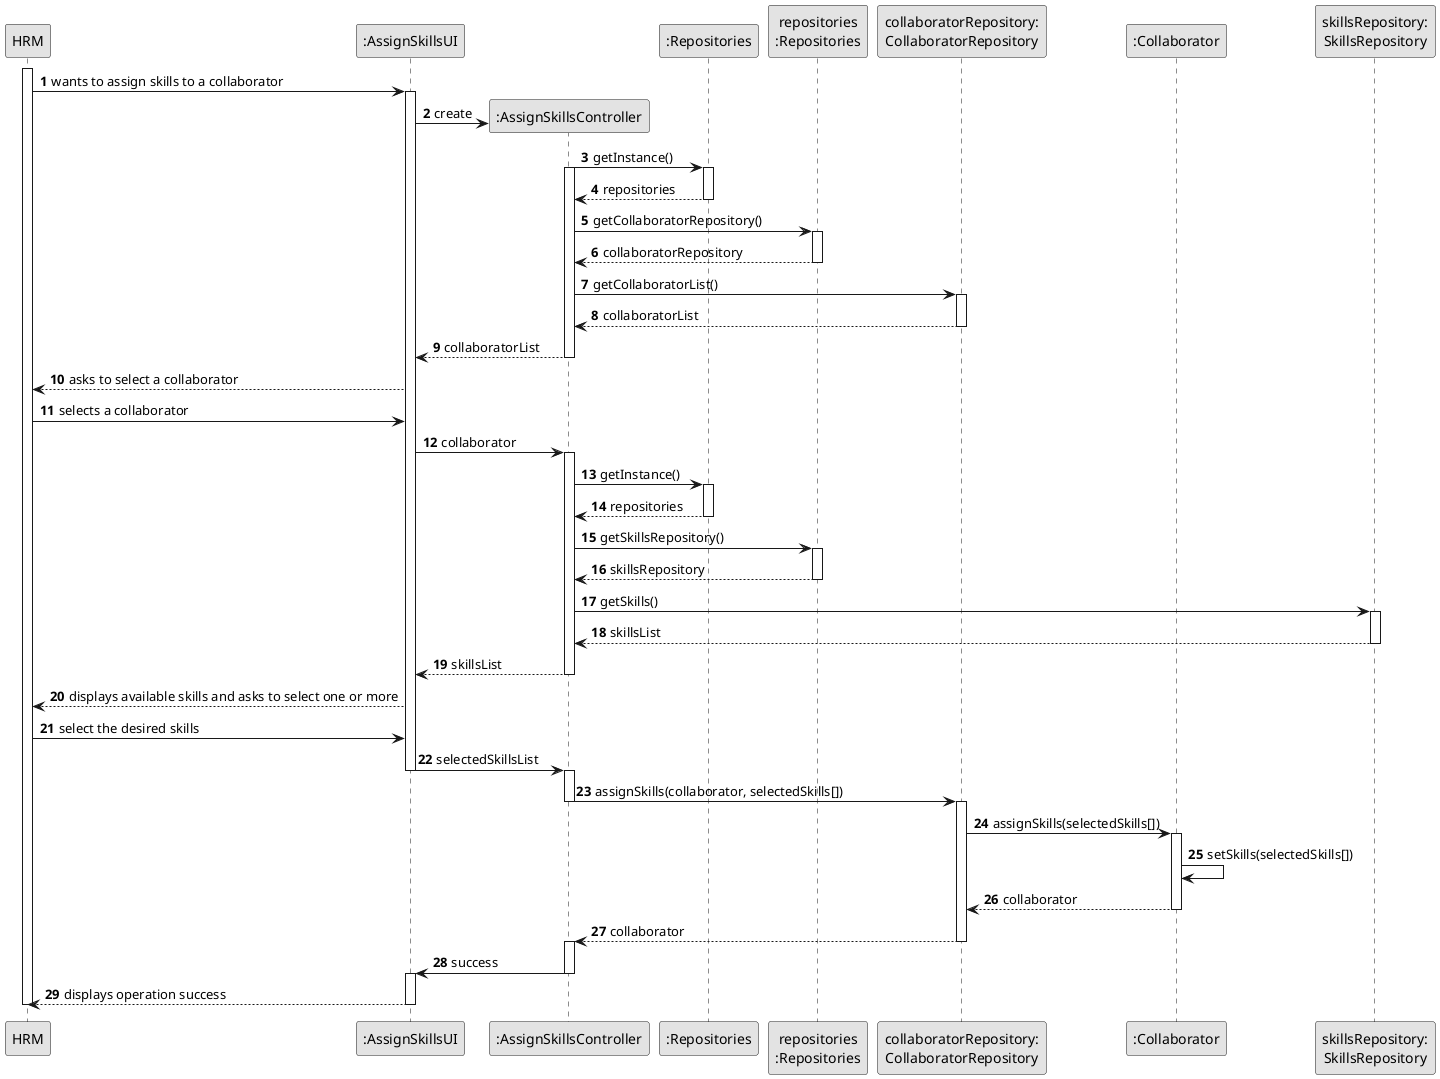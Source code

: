 @startuml
skinparam monochrome true
skinparam packageStyle rectangle
skinparam shadowing false

autonumber

participant "HRM" as HRM
participant ":AssignSkillsUI" as UI
participant ":AssignSkillsController" as CTRL
participant ":Repositories" as GlobRepo
participant "repositories\n:Repositories" as PLAT
participant "collaboratorRepository:\nCollaboratorRepository" as CLBREP
participant ":Collaborator" as CLB
participant "skillsRepository:\nSkillsRepository" as skillsRepository


activate HRM
HRM -> UI : wants to assign skills to a collaborator
activate UI
UI -> CTRL** : create


CTRL -> GlobRepo : getInstance()
activate CTRL
activate GlobRepo
GlobRepo --> CTRL : repositories
deactivate GlobRepo
CTRL -> PLAT : getCollaboratorRepository()
activate PLAT
PLAT -->  CTRL: collaboratorRepository
deactivate PLAT

CTRL -> CLBREP : getCollaboratorList()
activate CLBREP
CLBREP --> CTRL : collaboratorList
deactivate CLBREP
CTRL --> UI : collaboratorList
deactivate CTRL
UI --> HRM : asks to select a collaborator
HRM -> UI : selects a collaborator
UI -> CTRL : collaborator
activate CTRL

CTRL -> GlobRepo : getInstance()
activate GlobRepo
GlobRepo --> CTRL : repositories
deactivate GlobRepo
CTRL -> PLAT : getSkillsRepository()
activate PLAT
PLAT -->  CTRL: skillsRepository
deactivate PLAT
CTRL -> skillsRepository : getSkills()
activate skillsRepository
skillsRepository --> CTRL : skillsList
deactivate skillsRepository
CTRL --> UI : skillsList
deactivate CTRL
UI --> HRM : displays available skills and asks to select one or more
HRM -> UI : select the desired skills
UI -> CTRL : selectedSkillsList
deactivate UI
activate CTRL


CTRL -> CLBREP : assignSkills(collaborator, selectedSkills[])
deactivate CTRL
activate CLBREP
CLBREP -> CLB : assignSkills(selectedSkills[])
activate CLB
CLB -> CLB : setSkills(selectedSkills[])
CLB --> CLBREP : collaborator
deactivate CLB
CLBREP --> CTRL : collaborator
deactivate CLBREP
activate CTRL
CTRL -> UI : success
deactivate CTRL
activate UI
UI --> HRM : displays operation success
deactivate UI
deactivate HRM
@enduml